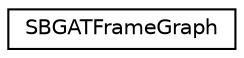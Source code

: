 digraph "Graphical Class Hierarchy"
{
 // LATEX_PDF_SIZE
  edge [fontname="Helvetica",fontsize="10",labelfontname="Helvetica",labelfontsize="10"];
  node [fontname="Helvetica",fontsize="10",shape=record];
  rankdir="LR";
  Node0 [label="SBGATFrameGraph",height=0.2,width=0.4,color="black", fillcolor="white", style="filled",URL="$class_s_b_g_a_t_frame_graph.html",tooltip=" "];
}
